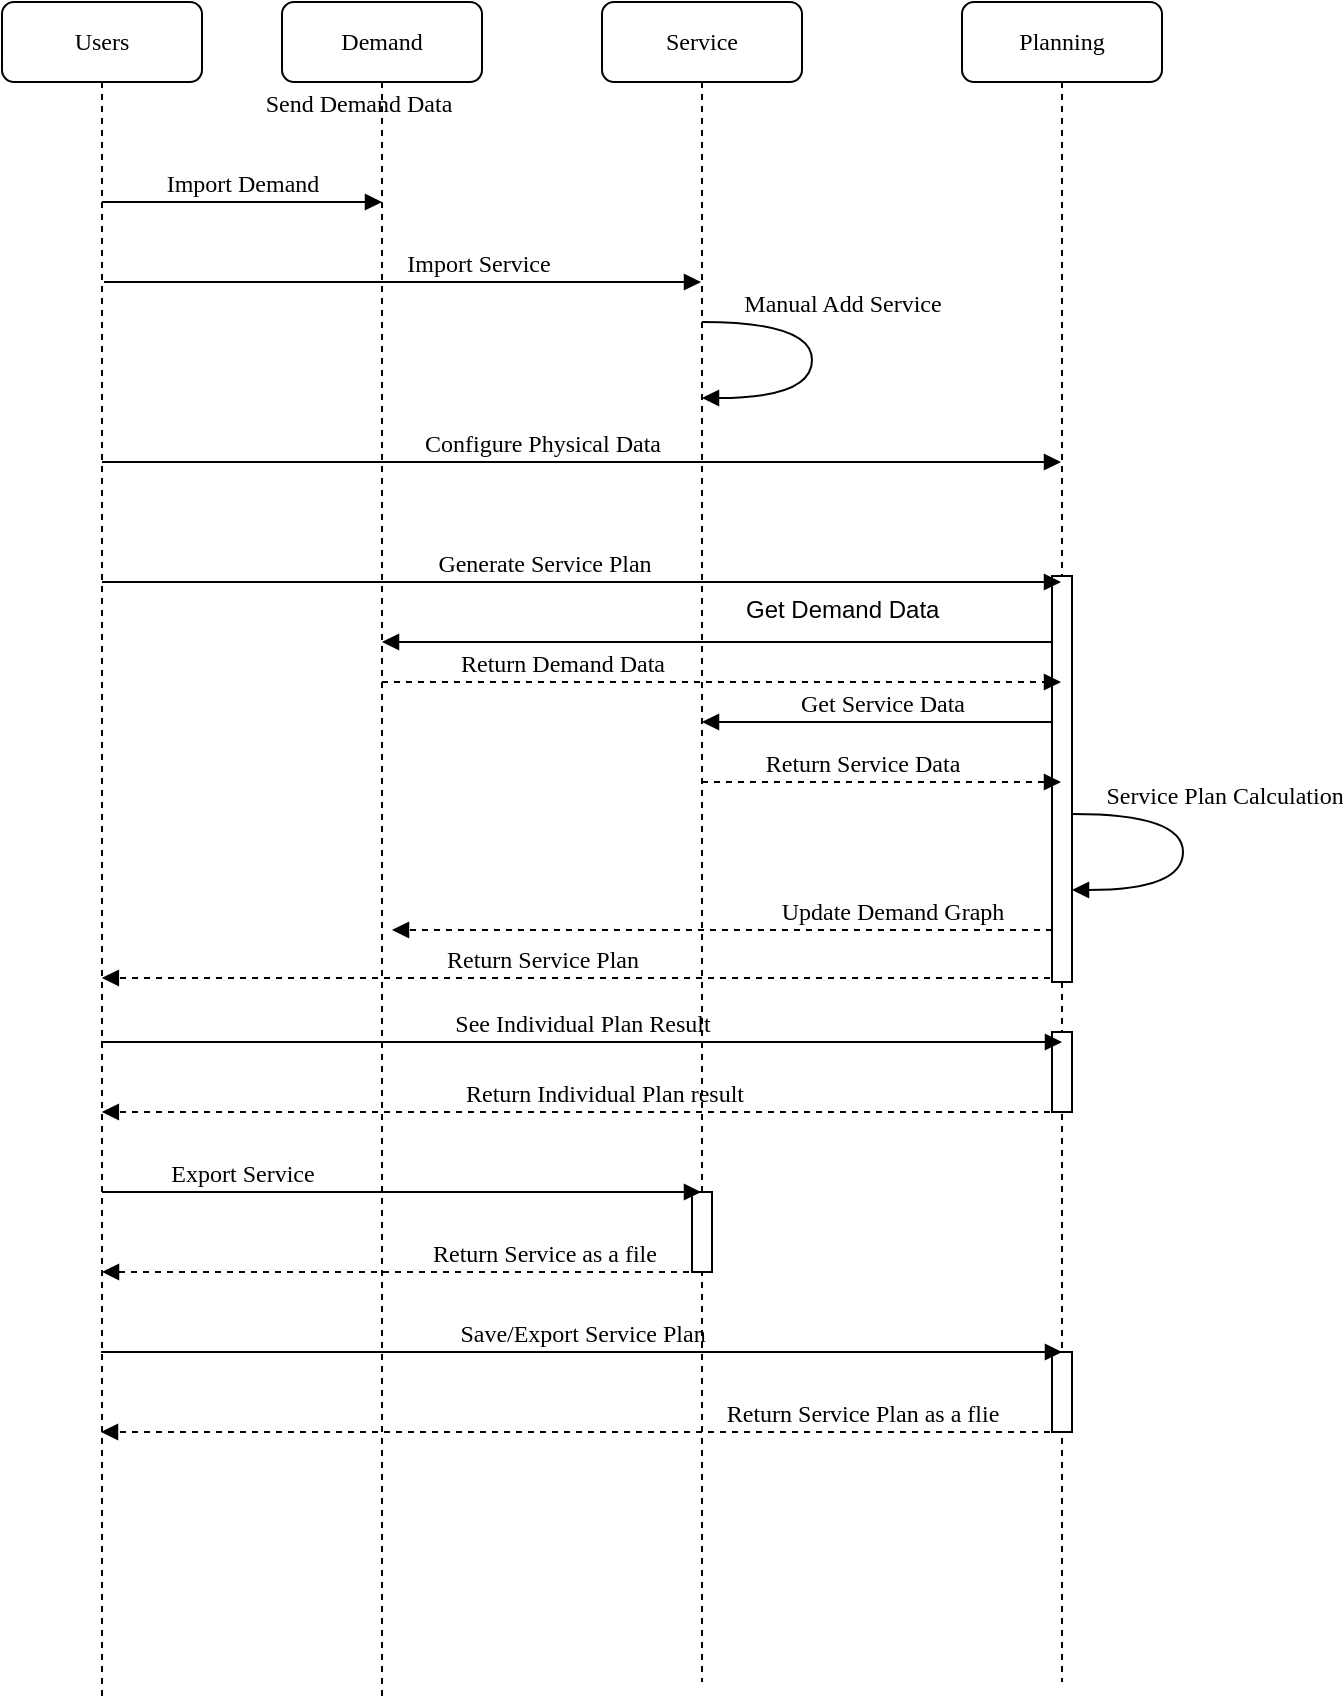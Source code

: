 <mxfile version="10.6.7" type="github"><diagram name="Page-1" id="13e1069c-82ec-6db2-03f1-153e76fe0fe0"><mxGraphModel dx="797" dy="409" grid="1" gridSize="10" guides="1" tooltips="1" connect="1" arrows="1" fold="1" page="1" pageScale="1" pageWidth="1100" pageHeight="850" background="#ffffff" math="0" shadow="0"><root><mxCell id="0"/><mxCell id="1" parent="0"/><mxCell id="k21ctXQsDBUnI9uljcQU-5" value="Return Service Plan" style="html=1;verticalAlign=bottom;endArrow=block;labelBackgroundColor=none;fontFamily=Verdana;fontSize=12;edgeStyle=elbowEdgeStyle;elbow=vertical;dashed=1;" edge="1" parent="1"><mxGeometry x="0.083" relative="1" as="geometry"><mxPoint x="630" y="568" as="sourcePoint"/><mxPoint x="149.929" y="567.857" as="targetPoint"/><mxPoint as="offset"/></mxGeometry></mxCell><mxCell id="7baba1c4bc27f4b0-2" value="Demand" style="shape=umlLifeline;perimeter=lifelinePerimeter;whiteSpace=wrap;html=1;container=1;collapsible=0;recursiveResize=0;outlineConnect=0;rounded=1;shadow=0;comic=0;labelBackgroundColor=none;strokeColor=#000000;strokeWidth=1;fillColor=#FFFFFF;fontFamily=Verdana;fontSize=12;fontColor=#000000;align=center;" parent="1" vertex="1"><mxGeometry x="240" y="80" width="100" height="850" as="geometry"/></mxCell><mxCell id="7baba1c4bc27f4b0-3" value="Service" style="shape=umlLifeline;perimeter=lifelinePerimeter;whiteSpace=wrap;html=1;container=1;collapsible=0;recursiveResize=0;outlineConnect=0;rounded=1;shadow=0;comic=0;labelBackgroundColor=none;strokeColor=#000000;strokeWidth=1;fillColor=#FFFFFF;fontFamily=Verdana;fontSize=12;fontColor=#000000;align=center;" parent="1" vertex="1"><mxGeometry x="400" y="80" width="100" height="840" as="geometry"/></mxCell><mxCell id="7baba1c4bc27f4b0-4" value="Planning" style="shape=umlLifeline;perimeter=lifelinePerimeter;whiteSpace=wrap;html=1;container=1;collapsible=0;recursiveResize=0;outlineConnect=0;rounded=1;shadow=0;comic=0;labelBackgroundColor=none;strokeColor=#000000;strokeWidth=1;fillColor=#FFFFFF;fontFamily=Verdana;fontSize=12;fontColor=#000000;align=center;" parent="1" vertex="1"><mxGeometry x="580" y="80" width="100" height="840" as="geometry"/></mxCell><mxCell id="A2zP2JJgKgRDqSaXDk8B-7" value="" style="html=1;points=[];perimeter=orthogonalPerimeter;rounded=0;shadow=0;comic=0;labelBackgroundColor=none;strokeColor=#000000;strokeWidth=1;fillColor=#FFFFFF;fontFamily=Verdana;fontSize=12;fontColor=#000000;align=center;" parent="7baba1c4bc27f4b0-4" vertex="1"><mxGeometry x="45" y="287" width="10" height="203" as="geometry"/></mxCell><mxCell id="A2zP2JJgKgRDqSaXDk8B-15" value="" style="html=1;points=[];perimeter=orthogonalPerimeter;rounded=0;shadow=0;comic=0;labelBackgroundColor=none;strokeColor=#000000;strokeWidth=1;fillColor=#FFFFFF;fontFamily=Verdana;fontSize=12;fontColor=#000000;align=center;" parent="7baba1c4bc27f4b0-4" vertex="1"><mxGeometry x="45" y="515" width="10" height="40" as="geometry"/></mxCell><mxCell id="A2zP2JJgKgRDqSaXDk8B-23" value="" style="html=1;points=[];perimeter=orthogonalPerimeter;rounded=0;shadow=0;comic=0;labelBackgroundColor=none;strokeColor=#000000;strokeWidth=1;fillColor=#FFFFFF;fontFamily=Verdana;fontSize=12;fontColor=#000000;align=center;" parent="7baba1c4bc27f4b0-4" vertex="1"><mxGeometry x="45" y="675" width="10" height="40" as="geometry"/></mxCell><mxCell id="7baba1c4bc27f4b0-8" value="Users" style="shape=umlLifeline;perimeter=lifelinePerimeter;whiteSpace=wrap;html=1;container=1;collapsible=0;recursiveResize=0;outlineConnect=0;rounded=1;shadow=0;comic=0;labelBackgroundColor=none;strokeColor=#000000;strokeWidth=1;fillColor=#FFFFFF;fontFamily=Verdana;fontSize=12;fontColor=#000000;align=center;" parent="1" vertex="1"><mxGeometry x="100" y="80" width="100" height="850" as="geometry"/></mxCell><mxCell id="7baba1c4bc27f4b0-17" value="Return Service Data" style="html=1;verticalAlign=bottom;endArrow=block;labelBackgroundColor=none;fontFamily=Verdana;fontSize=12;edgeStyle=elbowEdgeStyle;elbow=vertical;dashed=1;" parent="1" target="7baba1c4bc27f4b0-4" edge="1"><mxGeometry x="-0.109" relative="1" as="geometry"><mxPoint x="450" y="470" as="sourcePoint"/><Array as="points"><mxPoint x="530" y="470"/><mxPoint x="510" y="510"/><mxPoint x="490" y="435"/><mxPoint x="470" y="420"/><mxPoint x="480" y="430"/><mxPoint x="480" y="420"/><mxPoint x="480" y="435"/><mxPoint x="550" y="430"/><mxPoint x="520" y="500"/><mxPoint x="550" y="320"/><mxPoint x="460" y="240"/></Array><mxPoint x="585" y="320" as="targetPoint"/><mxPoint as="offset"/></mxGeometry></mxCell><mxCell id="7baba1c4bc27f4b0-23" value="Configure Physical Data" style="html=1;verticalAlign=bottom;endArrow=block;labelBackgroundColor=none;fontFamily=Verdana;fontSize=12;" parent="1" source="7baba1c4bc27f4b0-8" target="7baba1c4bc27f4b0-4" edge="1"><mxGeometry x="0.418" y="-120" relative="1" as="geometry"><mxPoint x="155" y="310" as="sourcePoint"/><mxPoint x="585" y="440" as="targetPoint"/><Array as="points"><mxPoint x="490" y="310"/></Array><mxPoint x="-120" y="-120" as="offset"/></mxGeometry></mxCell><mxCell id="7baba1c4bc27f4b0-11" value="Import Demand" style="html=1;verticalAlign=bottom;endArrow=block;labelBackgroundColor=none;fontFamily=Verdana;fontSize=12;edgeStyle=elbowEdgeStyle;elbow=vertical;" parent="1" edge="1"><mxGeometry relative="1" as="geometry"><mxPoint x="150" y="180" as="sourcePoint"/><mxPoint x="290" y="180" as="targetPoint"/></mxGeometry></mxCell><mxCell id="A2zP2JJgKgRDqSaXDk8B-1" value="Import Service" style="html=1;verticalAlign=bottom;endArrow=block;labelBackgroundColor=none;fontFamily=Verdana;fontSize=12;edgeStyle=elbowEdgeStyle;elbow=vertical;" parent="1" target="7baba1c4bc27f4b0-3" edge="1"><mxGeometry x="0.254" relative="1" as="geometry"><mxPoint x="151" y="220" as="sourcePoint"/><mxPoint x="445.5" y="220" as="targetPoint"/><mxPoint as="offset"/></mxGeometry></mxCell><mxCell id="A2zP2JJgKgRDqSaXDk8B-3" value="Manual Add Service" style="html=1;verticalAlign=bottom;endArrow=block;labelBackgroundColor=none;fontFamily=Verdana;fontSize=12;elbow=vertical;edgeStyle=orthogonalEdgeStyle;curved=1;exitX=1.038;exitY=0.345;exitPerimeter=0;" parent="1" target="7baba1c4bc27f4b0-3" edge="1"><mxGeometry x="-0.259" y="15" relative="1" as="geometry"><mxPoint x="450" y="240" as="sourcePoint"/><mxPoint x="455" y="278" as="targetPoint"/><Array as="points"><mxPoint x="505" y="240"/><mxPoint x="505" y="278"/></Array><mxPoint as="offset"/></mxGeometry></mxCell><mxCell id="A2zP2JJgKgRDqSaXDk8B-4" value="Return Demand Data" style="html=1;verticalAlign=bottom;endArrow=block;labelBackgroundColor=none;fontFamily=Verdana;fontSize=12;edgeStyle=elbowEdgeStyle;elbow=vertical;dashed=1;" parent="1" target="7baba1c4bc27f4b0-4" edge="1"><mxGeometry x="0.296" y="-130" relative="1" as="geometry"><mxPoint x="290" y="420" as="sourcePoint"/><mxPoint x="585" y="360" as="targetPoint"/><Array as="points"><mxPoint x="480" y="420"/><mxPoint x="510" y="390"/><mxPoint x="310" y="470"/><mxPoint x="500" y="360"/></Array><mxPoint x="-130" y="-130" as="offset"/></mxGeometry></mxCell><mxCell id="A2zP2JJgKgRDqSaXDk8B-9" value="Generate Service Plan" style="html=1;verticalAlign=bottom;endArrow=block;labelBackgroundColor=none;fontFamily=Verdana;fontSize=12;" parent="1" source="7baba1c4bc27f4b0-8" target="7baba1c4bc27f4b0-4" edge="1"><mxGeometry x="0.169" y="-60" relative="1" as="geometry"><mxPoint x="156" y="352" as="sourcePoint"/><mxPoint x="590" y="429" as="targetPoint"/><Array as="points"><mxPoint x="430" y="370"/></Array><mxPoint x="-60" y="-60" as="offset"/></mxGeometry></mxCell><mxCell id="A2zP2JJgKgRDqSaXDk8B-13" value="See Individual Plan Result" style="html=1;verticalAlign=bottom;endArrow=block;labelBackgroundColor=none;fontFamily=Verdana;fontSize=12;edgeStyle=elbowEdgeStyle;elbow=vertical;" parent="1" edge="1"><mxGeometry relative="1" as="geometry"><mxPoint x="149.5" y="600" as="sourcePoint"/><mxPoint x="630" y="600" as="targetPoint"/><Array as="points"><mxPoint x="530" y="600"/></Array></mxGeometry></mxCell><mxCell id="A2zP2JJgKgRDqSaXDk8B-14" value="Return Individual Plan result" style="html=1;verticalAlign=bottom;endArrow=block;labelBackgroundColor=none;fontFamily=Verdana;fontSize=12;edgeStyle=elbowEdgeStyle;elbow=vertical;dashed=1;" parent="1" edge="1"><mxGeometry x="-0.043" relative="1" as="geometry"><mxPoint x="630" y="635" as="sourcePoint"/><mxPoint x="149.929" y="635" as="targetPoint"/><mxPoint as="offset"/><Array as="points"><mxPoint x="230" y="635"/><mxPoint x="410.5" y="625"/><mxPoint x="410.5" y="755"/><mxPoint x="420.5" y="715"/></Array></mxGeometry></mxCell><mxCell id="A2zP2JJgKgRDqSaXDk8B-17" value="Return Service as a file" style="html=1;verticalAlign=bottom;endArrow=block;labelBackgroundColor=none;fontFamily=Verdana;fontSize=12;edgeStyle=elbowEdgeStyle;elbow=vertical;dashed=1;" parent="1" edge="1"><mxGeometry y="-70" relative="1" as="geometry"><mxPoint x="449.5" y="715" as="sourcePoint"/><mxPoint x="150" y="715" as="targetPoint"/><mxPoint x="71" y="70" as="offset"/></mxGeometry></mxCell><mxCell id="A2zP2JJgKgRDqSaXDk8B-18" value="Update Demand Graph" style="html=1;verticalAlign=bottom;endArrow=block;labelBackgroundColor=none;fontFamily=Verdana;fontSize=12;edgeStyle=elbowEdgeStyle;elbow=vertical;dashed=1;" parent="1" edge="1"><mxGeometry y="-85" relative="1" as="geometry"><mxPoint x="625" y="544" as="sourcePoint"/><mxPoint x="295" y="544" as="targetPoint"/><mxPoint x="85" y="85" as="offset"/></mxGeometry></mxCell><mxCell id="A2zP2JJgKgRDqSaXDk8B-19" value="Save/Export Service Plan" style="html=1;verticalAlign=bottom;endArrow=block;labelBackgroundColor=none;fontFamily=Verdana;fontSize=12;edgeStyle=elbowEdgeStyle;elbow=vertical;" parent="1" edge="1"><mxGeometry relative="1" as="geometry"><mxPoint x="149.5" y="755" as="sourcePoint"/><mxPoint x="630" y="755" as="targetPoint"/><Array as="points"><mxPoint x="530" y="755"/></Array></mxGeometry></mxCell><mxCell id="A2zP2JJgKgRDqSaXDk8B-20" value="Service Plan Calculation" style="html=1;verticalAlign=bottom;endArrow=block;labelBackgroundColor=none;fontFamily=Verdana;fontSize=12;elbow=vertical;edgeStyle=orthogonalEdgeStyle;curved=1;exitX=1.038;exitY=0.345;exitPerimeter=0;" parent="1" edge="1"><mxGeometry x="-0.257" y="20" relative="1" as="geometry"><mxPoint x="635.5" y="486" as="sourcePoint"/><mxPoint x="635" y="524" as="targetPoint"/><Array as="points"><mxPoint x="690.5" y="486"/><mxPoint x="690.5" y="524"/></Array><mxPoint as="offset"/></mxGeometry></mxCell><mxCell id="A2zP2JJgKgRDqSaXDk8B-21" value="" style="html=1;points=[];perimeter=orthogonalPerimeter;rounded=0;shadow=0;comic=0;labelBackgroundColor=none;strokeColor=#000000;strokeWidth=1;fillColor=#FFFFFF;fontFamily=Verdana;fontSize=12;fontColor=#000000;align=center;" parent="1" vertex="1"><mxGeometry x="445" y="675" width="10" height="40" as="geometry"/></mxCell><mxCell id="A2zP2JJgKgRDqSaXDk8B-16" value="Export Service" style="html=1;verticalAlign=bottom;endArrow=block;labelBackgroundColor=none;fontFamily=Verdana;fontSize=12;edgeStyle=elbowEdgeStyle;elbow=vertical;" parent="1" edge="1"><mxGeometry x="-0.165" y="-55" relative="1" as="geometry"><mxPoint x="150" y="675" as="sourcePoint"/><mxPoint x="449.5" y="674.857" as="targetPoint"/><mxPoint x="-55" y="-55" as="offset"/></mxGeometry></mxCell><mxCell id="A2zP2JJgKgRDqSaXDk8B-22" value="Return Service Plan as a flie" style="html=1;verticalAlign=bottom;endArrow=block;labelBackgroundColor=none;fontFamily=Verdana;fontSize=12;edgeStyle=elbowEdgeStyle;elbow=vertical;dashed=1;" parent="1" edge="1"><mxGeometry x="-0.584" relative="1" as="geometry"><mxPoint x="630" y="795" as="sourcePoint"/><mxPoint x="149.5" y="795" as="targetPoint"/><Array as="points"><mxPoint x="530" y="795"/></Array><mxPoint as="offset"/></mxGeometry></mxCell><mxCell id="k21ctXQsDBUnI9uljcQU-6" value="Get Service Data" style="html=1;verticalAlign=bottom;endArrow=block;labelBackgroundColor=none;fontFamily=Verdana;fontSize=12;edgeStyle=elbowEdgeStyle;elbow=vertical;" edge="1" parent="1" source="A2zP2JJgKgRDqSaXDk8B-7"><mxGeometry x="-0.029" relative="1" as="geometry"><mxPoint x="679.5" y="520" as="sourcePoint"/><Array as="points"><mxPoint x="480" y="440"/><mxPoint x="540" y="490"/><mxPoint x="600" y="330"/><mxPoint x="570" y="510"/><mxPoint x="600" y="440"/><mxPoint x="530" y="445"/><mxPoint x="530" y="430"/><mxPoint x="530" y="440"/><mxPoint x="520" y="430"/><mxPoint x="540" y="445"/><mxPoint x="560" y="520"/></Array><mxPoint x="450" y="440" as="targetPoint"/><mxPoint as="offset"/></mxGeometry></mxCell><mxCell id="k21ctXQsDBUnI9uljcQU-8" value="Send Demand Data" style="html=1;verticalAlign=bottom;endArrow=block;labelBackgroundColor=none;fontFamily=Verdana;fontSize=12;edgeStyle=elbowEdgeStyle;elbow=vertical;" edge="1" parent="1" source="A2zP2JJgKgRDqSaXDk8B-7" target="7baba1c4bc27f4b0-2"><mxGeometry x="0.296" y="-130" relative="1" as="geometry"><mxPoint x="639.5" y="430" as="sourcePoint"/><mxPoint x="300" y="430" as="targetPoint"/><Array as="points"><mxPoint x="410" y="400"/><mxPoint x="510" y="390"/><mxPoint x="320" y="500"/><mxPoint x="520" y="420"/><mxPoint x="490" y="430"/></Array><mxPoint x="-130" y="-130" as="offset"/></mxGeometry></mxCell><mxCell id="k21ctXQsDBUnI9uljcQU-11" value="Get Demand Data" style="text;html=1;" vertex="1" parent="1"><mxGeometry x="470" y="370" width="140" height="30" as="geometry"/></mxCell></root></mxGraphModel></diagram></mxfile>